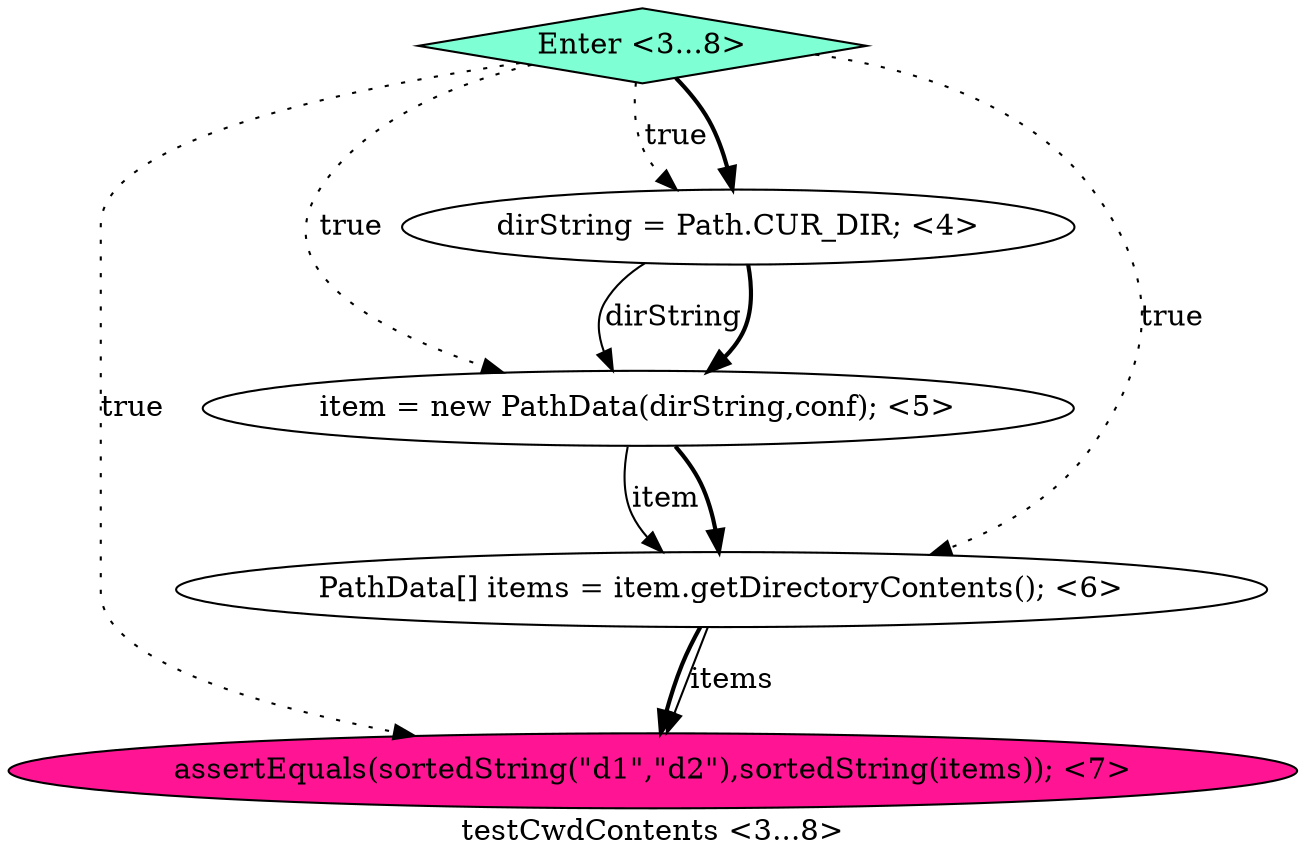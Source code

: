digraph PDG {
label = "testCwdContents <3...8>";
0.2 [style = filled, label = "PathData[] items = item.getDirectoryContents(); <6>", fillcolor = white, shape = ellipse];
0.3 [style = filled, label = "assertEquals(sortedString(\"d1\",\"d2\"),sortedString(items)); <7>", fillcolor = deeppink, shape = ellipse];
0.0 [style = filled, label = "dirString = Path.CUR_DIR; <4>", fillcolor = white, shape = ellipse];
0.4 [style = filled, label = "Enter <3...8>", fillcolor = aquamarine, shape = diamond];
0.1 [style = filled, label = "item = new PathData(dirString,conf); <5>", fillcolor = white, shape = ellipse];
0.0 -> 0.1 [style = solid, label="dirString"];
0.0 -> 0.1 [style = bold, label=""];
0.1 -> 0.2 [style = solid, label="item"];
0.1 -> 0.2 [style = bold, label=""];
0.2 -> 0.3 [style = solid, label="items"];
0.2 -> 0.3 [style = bold, label=""];
0.4 -> 0.0 [style = dotted, label="true"];
0.4 -> 0.0 [style = bold, label=""];
0.4 -> 0.1 [style = dotted, label="true"];
0.4 -> 0.2 [style = dotted, label="true"];
0.4 -> 0.3 [style = dotted, label="true"];
}
